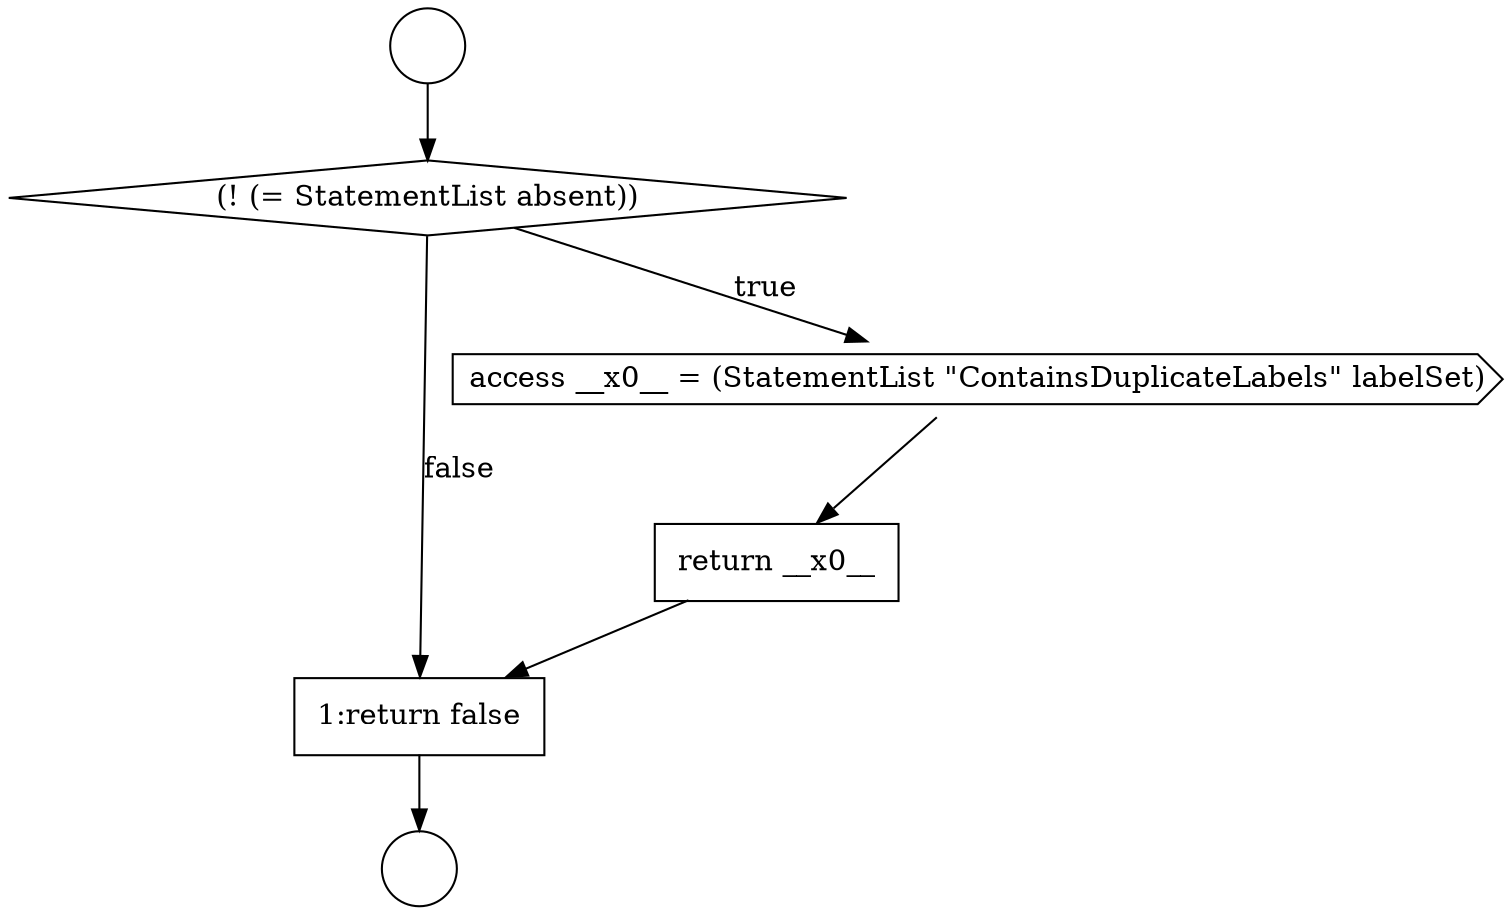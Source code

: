 digraph {
  node6918 [shape=circle label=" " color="black" fillcolor="white" style=filled]
  node6919 [shape=diamond, label=<<font color="black">(! (= StatementList absent))</font>> color="black" fillcolor="white" style=filled]
  node6922 [shape=none, margin=0, label=<<font color="black">
    <table border="0" cellborder="1" cellspacing="0" cellpadding="10">
      <tr><td align="left">1:return false</td></tr>
    </table>
  </font>> color="black" fillcolor="white" style=filled]
  node6920 [shape=cds, label=<<font color="black">access __x0__ = (StatementList &quot;ContainsDuplicateLabels&quot; labelSet)</font>> color="black" fillcolor="white" style=filled]
  node6921 [shape=none, margin=0, label=<<font color="black">
    <table border="0" cellborder="1" cellspacing="0" cellpadding="10">
      <tr><td align="left">return __x0__</td></tr>
    </table>
  </font>> color="black" fillcolor="white" style=filled]
  node6917 [shape=circle label=" " color="black" fillcolor="white" style=filled]
  node6922 -> node6918 [ color="black"]
  node6917 -> node6919 [ color="black"]
  node6921 -> node6922 [ color="black"]
  node6919 -> node6920 [label=<<font color="black">true</font>> color="black"]
  node6919 -> node6922 [label=<<font color="black">false</font>> color="black"]
  node6920 -> node6921 [ color="black"]
}
